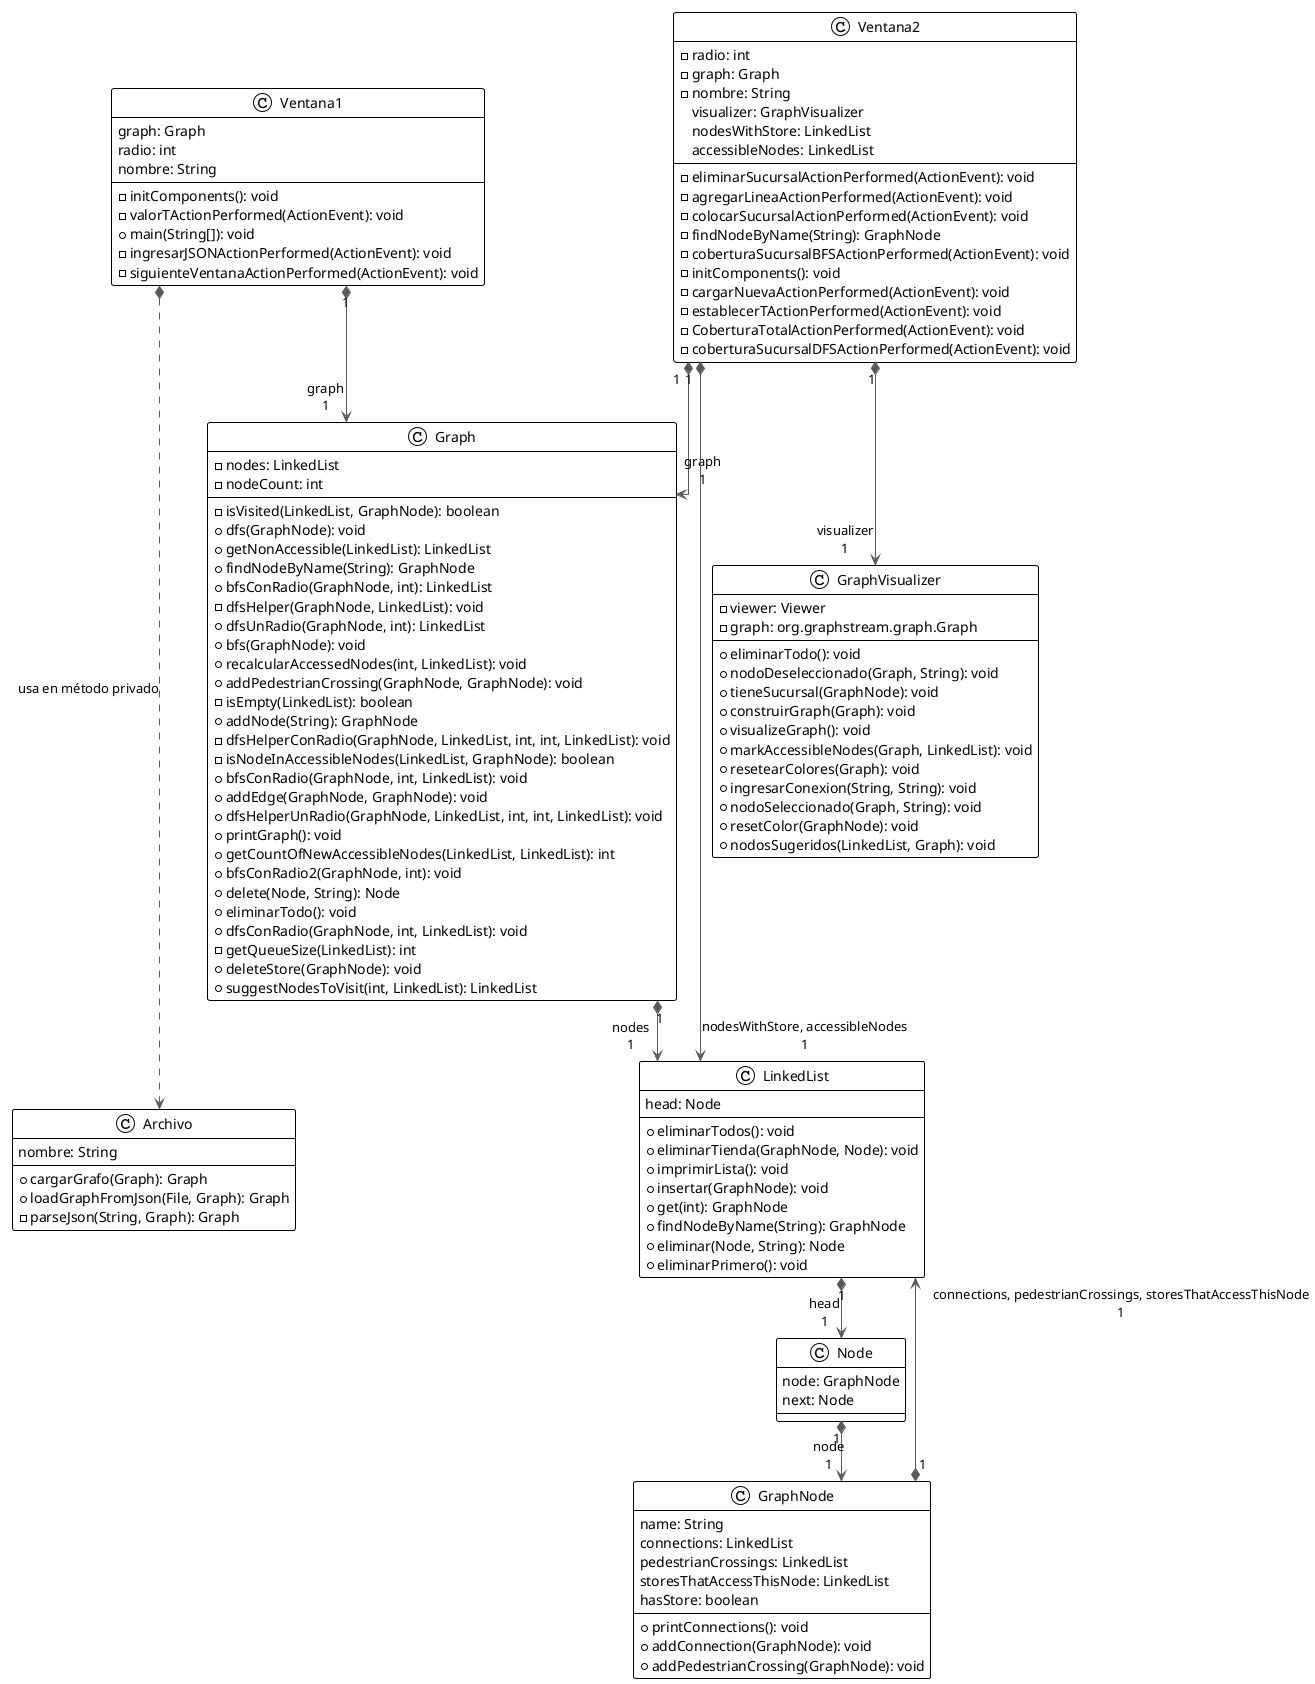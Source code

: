 @startuml
!theme plain
top to bottom direction
skinparam linetype ortho

class Archivo {
  + cargarGrafo(Graph): Graph
  + loadGraphFromJson(File, Graph): Graph
  - parseJson(String, Graph): Graph
   nombre: String
}
class Graph {
  - isVisited(LinkedList, GraphNode): boolean
  + dfs(GraphNode): void
  + getNonAccessible(LinkedList): LinkedList
  + findNodeByName(String): GraphNode
  + bfsConRadio(GraphNode, int): LinkedList
  - dfsHelper(GraphNode, LinkedList): void
  + dfsUnRadio(GraphNode, int): LinkedList
  + bfs(GraphNode): void
  + recalcularAccessedNodes(int, LinkedList): void
  + addPedestrianCrossing(GraphNode, GraphNode): void
  - isEmpty(LinkedList): boolean
  + addNode(String): GraphNode
  - dfsHelperConRadio(GraphNode, LinkedList, int, int, LinkedList): void
  - isNodeInAccessibleNodes(LinkedList, GraphNode): boolean
  + bfsConRadio(GraphNode, int, LinkedList): void
  + addEdge(GraphNode, GraphNode): void
  + dfsHelperUnRadio(GraphNode, LinkedList, int, int, LinkedList): void
  + printGraph(): void
  + getCountOfNewAccessibleNodes(LinkedList, LinkedList): int
  + bfsConRadio2(GraphNode, int): void
  + delete(Node, String): Node
  + eliminarTodo(): void
  + dfsConRadio(GraphNode, int, LinkedList): void
  - getQueueSize(LinkedList): int
  + deleteStore(GraphNode): void
  + suggestNodesToVisit(int, LinkedList): LinkedList
   - nodes: LinkedList
   - nodeCount: int
}
class GraphNode {
name: String
connections: LinkedList
pedestrianCrossings: LinkedList
storesThatAccessThisNode: LinkedList
hasStore: boolean
  + printConnections(): void
  + addConnection(GraphNode): void
  + addPedestrianCrossing(GraphNode): void
}
class GraphVisualizer {
  + eliminarTodo(): void
  + nodoDeseleccionado(Graph, String): void
  + tieneSucursal(GraphNode): void
  + construirGraph(Graph): void
  + visualizeGraph(): void
  + markAccessibleNodes(Graph, LinkedList): void
  + resetearColores(Graph): void
  + ingresarConexion(String, String): void
  + nodoSeleccionado(Graph, String): void
  + resetColor(GraphNode): void
  + nodosSugeridos(LinkedList, Graph): void
- viewer: Viewer
- graph: org.graphstream.graph.Graph
}
class LinkedList {
head: Node
  + eliminarTodos(): void
  + eliminarTienda(GraphNode, Node): void
  + imprimirLista(): void
  + insertar(GraphNode): void
  + get(int): GraphNode
  + findNodeByName(String): GraphNode
  + eliminar(Node, String): Node
  + eliminarPrimero(): void
}
class Node{
node: GraphNode
next: Node
}
class Ventana1 {
graph: Graph
radio: int
nombre: String
  - initComponents(): void
  - valorTActionPerformed(ActionEvent): void
  + main(String[]): void
  - ingresarJSONActionPerformed(ActionEvent): void
  - siguienteVentanaActionPerformed(ActionEvent): void
}
class Ventana2 {
-radio: int
-graph: Graph
-nombre: String
visualizer: GraphVisualizer
nodesWithStore: LinkedList
accessibleNodes: LinkedList
  - eliminarSucursalActionPerformed(ActionEvent): void
  - agregarLineaActionPerformed(ActionEvent): void
  - colocarSucursalActionPerformed(ActionEvent): void
  - findNodeByName(String): GraphNode
  - coberturaSucursalBFSActionPerformed(ActionEvent): void
  - initComponents(): void
  - cargarNuevaActionPerformed(ActionEvent): void
  - establecerTActionPerformed(ActionEvent): void
  - CoberturaTotalActionPerformed(ActionEvent): void
  - coberturaSucursalDFSActionPerformed(ActionEvent): void
}

Graph           "1" *-[#595959,plain]-> "nodes\n1" LinkedList      
GraphNode       "1" *-[#595959,plain]-> "connections, pedestrianCrossings, storesThatAccessThisNode\n1" LinkedList      
LinkedList      "1" *-[#595959,plain]-> "head\n1" Node            
Node            "1" *-[#595959,plain]-> "node\n1" GraphNode       
Ventana1        "1" *-[#595959,plain]-> "graph\n1" Graph           
Ventana2        "1" *-[#595959,plain]-> "graph\n1" Graph           
Ventana2        "1" *-[#595959,plain]-> "visualizer\n1" GraphVisualizer 
Ventana2        "1" *-[#595959,plain]-> "nodesWithStore, accessibleNodes\n1" LinkedList
Ventana1 *-[#595959,plain]..> Archivo : usa en método privado
@enduml